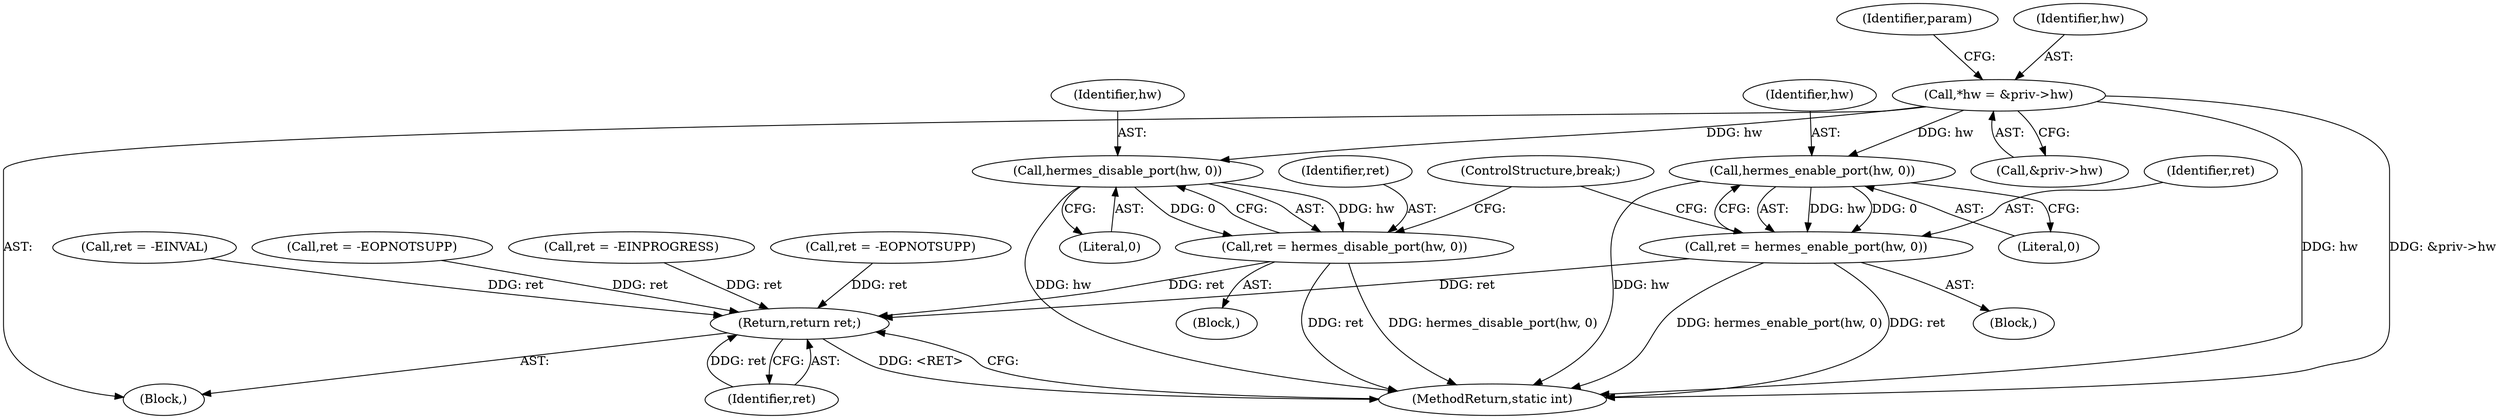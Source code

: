 digraph "1_linux_0a54917c3fc295cb61f3fb52373c173fd3b69f48@pointer" {
"1000116" [label="(Call,*hw = &priv->hw)"];
"1000181" [label="(Call,hermes_enable_port(hw, 0))"];
"1000179" [label="(Call,ret = hermes_enable_port(hw, 0))"];
"1000268" [label="(Return,return ret;)"];
"1000193" [label="(Call,hermes_disable_port(hw, 0))"];
"1000191" [label="(Call,ret = hermes_disable_port(hw, 0))"];
"1000116" [label="(Call,*hw = &priv->hw)"];
"1000181" [label="(Call,hermes_enable_port(hw, 0))"];
"1000260" [label="(Call,ret = -EOPNOTSUPP)"];
"1000268" [label="(Return,return ret;)"];
"1000118" [label="(Call,&priv->hw)"];
"1000131" [label="(Call,ret = -EINPROGRESS)"];
"1000249" [label="(Call,ret = -EOPNOTSUPP)"];
"1000182" [label="(Identifier,hw)"];
"1000185" [label="(Block,)"];
"1000109" [label="(Block,)"];
"1000194" [label="(Identifier,hw)"];
"1000195" [label="(Literal,0)"];
"1000270" [label="(MethodReturn,static int)"];
"1000173" [label="(Block,)"];
"1000124" [label="(Identifier,param)"];
"1000193" [label="(Call,hermes_disable_port(hw, 0))"];
"1000269" [label="(Identifier,ret)"];
"1000180" [label="(Identifier,ret)"];
"1000196" [label="(ControlStructure,break;)"];
"1000222" [label="(Call,ret = -EINVAL)"];
"1000179" [label="(Call,ret = hermes_enable_port(hw, 0))"];
"1000191" [label="(Call,ret = hermes_disable_port(hw, 0))"];
"1000183" [label="(Literal,0)"];
"1000192" [label="(Identifier,ret)"];
"1000117" [label="(Identifier,hw)"];
"1000116" -> "1000109"  [label="AST: "];
"1000116" -> "1000118"  [label="CFG: "];
"1000117" -> "1000116"  [label="AST: "];
"1000118" -> "1000116"  [label="AST: "];
"1000124" -> "1000116"  [label="CFG: "];
"1000116" -> "1000270"  [label="DDG: &priv->hw"];
"1000116" -> "1000270"  [label="DDG: hw"];
"1000116" -> "1000181"  [label="DDG: hw"];
"1000116" -> "1000193"  [label="DDG: hw"];
"1000181" -> "1000179"  [label="AST: "];
"1000181" -> "1000183"  [label="CFG: "];
"1000182" -> "1000181"  [label="AST: "];
"1000183" -> "1000181"  [label="AST: "];
"1000179" -> "1000181"  [label="CFG: "];
"1000181" -> "1000270"  [label="DDG: hw"];
"1000181" -> "1000179"  [label="DDG: hw"];
"1000181" -> "1000179"  [label="DDG: 0"];
"1000179" -> "1000173"  [label="AST: "];
"1000180" -> "1000179"  [label="AST: "];
"1000196" -> "1000179"  [label="CFG: "];
"1000179" -> "1000270"  [label="DDG: hermes_enable_port(hw, 0)"];
"1000179" -> "1000270"  [label="DDG: ret"];
"1000179" -> "1000268"  [label="DDG: ret"];
"1000268" -> "1000109"  [label="AST: "];
"1000268" -> "1000269"  [label="CFG: "];
"1000269" -> "1000268"  [label="AST: "];
"1000270" -> "1000268"  [label="CFG: "];
"1000268" -> "1000270"  [label="DDG: <RET>"];
"1000269" -> "1000268"  [label="DDG: ret"];
"1000222" -> "1000268"  [label="DDG: ret"];
"1000131" -> "1000268"  [label="DDG: ret"];
"1000191" -> "1000268"  [label="DDG: ret"];
"1000260" -> "1000268"  [label="DDG: ret"];
"1000249" -> "1000268"  [label="DDG: ret"];
"1000193" -> "1000191"  [label="AST: "];
"1000193" -> "1000195"  [label="CFG: "];
"1000194" -> "1000193"  [label="AST: "];
"1000195" -> "1000193"  [label="AST: "];
"1000191" -> "1000193"  [label="CFG: "];
"1000193" -> "1000270"  [label="DDG: hw"];
"1000193" -> "1000191"  [label="DDG: hw"];
"1000193" -> "1000191"  [label="DDG: 0"];
"1000191" -> "1000185"  [label="AST: "];
"1000192" -> "1000191"  [label="AST: "];
"1000196" -> "1000191"  [label="CFG: "];
"1000191" -> "1000270"  [label="DDG: hermes_disable_port(hw, 0)"];
"1000191" -> "1000270"  [label="DDG: ret"];
}
